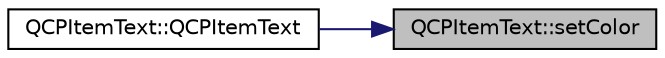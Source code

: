 digraph "QCPItemText::setColor"
{
 // LATEX_PDF_SIZE
  edge [fontname="Helvetica",fontsize="10",labelfontname="Helvetica",labelfontsize="10"];
  node [fontname="Helvetica",fontsize="10",shape=record];
  rankdir="RL";
  Node1 [label="QCPItemText::setColor",height=0.2,width=0.4,color="black", fillcolor="grey75", style="filled", fontcolor="black",tooltip=" "];
  Node1 -> Node2 [dir="back",color="midnightblue",fontsize="10",style="solid",fontname="Helvetica"];
  Node2 [label="QCPItemText::QCPItemText",height=0.2,width=0.4,color="black", fillcolor="white", style="filled",URL="$classQCPItemText.html#a77ff96a2972a00872ff8f8c67143abbe",tooltip=" "];
}
